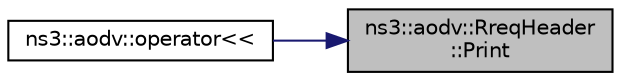 digraph "ns3::aodv::RreqHeader::Print"
{
 // LATEX_PDF_SIZE
  edge [fontname="Helvetica",fontsize="10",labelfontname="Helvetica",labelfontsize="10"];
  node [fontname="Helvetica",fontsize="10",shape=record];
  rankdir="RL";
  Node1 [label="ns3::aodv::RreqHeader\l::Print",height=0.2,width=0.4,color="black", fillcolor="grey75", style="filled", fontcolor="black",tooltip=" "];
  Node1 -> Node2 [dir="back",color="midnightblue",fontsize="10",style="solid",fontname="Helvetica"];
  Node2 [label="ns3::aodv::operator\<\<",height=0.2,width=0.4,color="black", fillcolor="white", style="filled",URL="$namespacens3_1_1aodv.html#af786a632c3a1a1c4194b535d27843b4e",tooltip="Stream output operator."];
}
